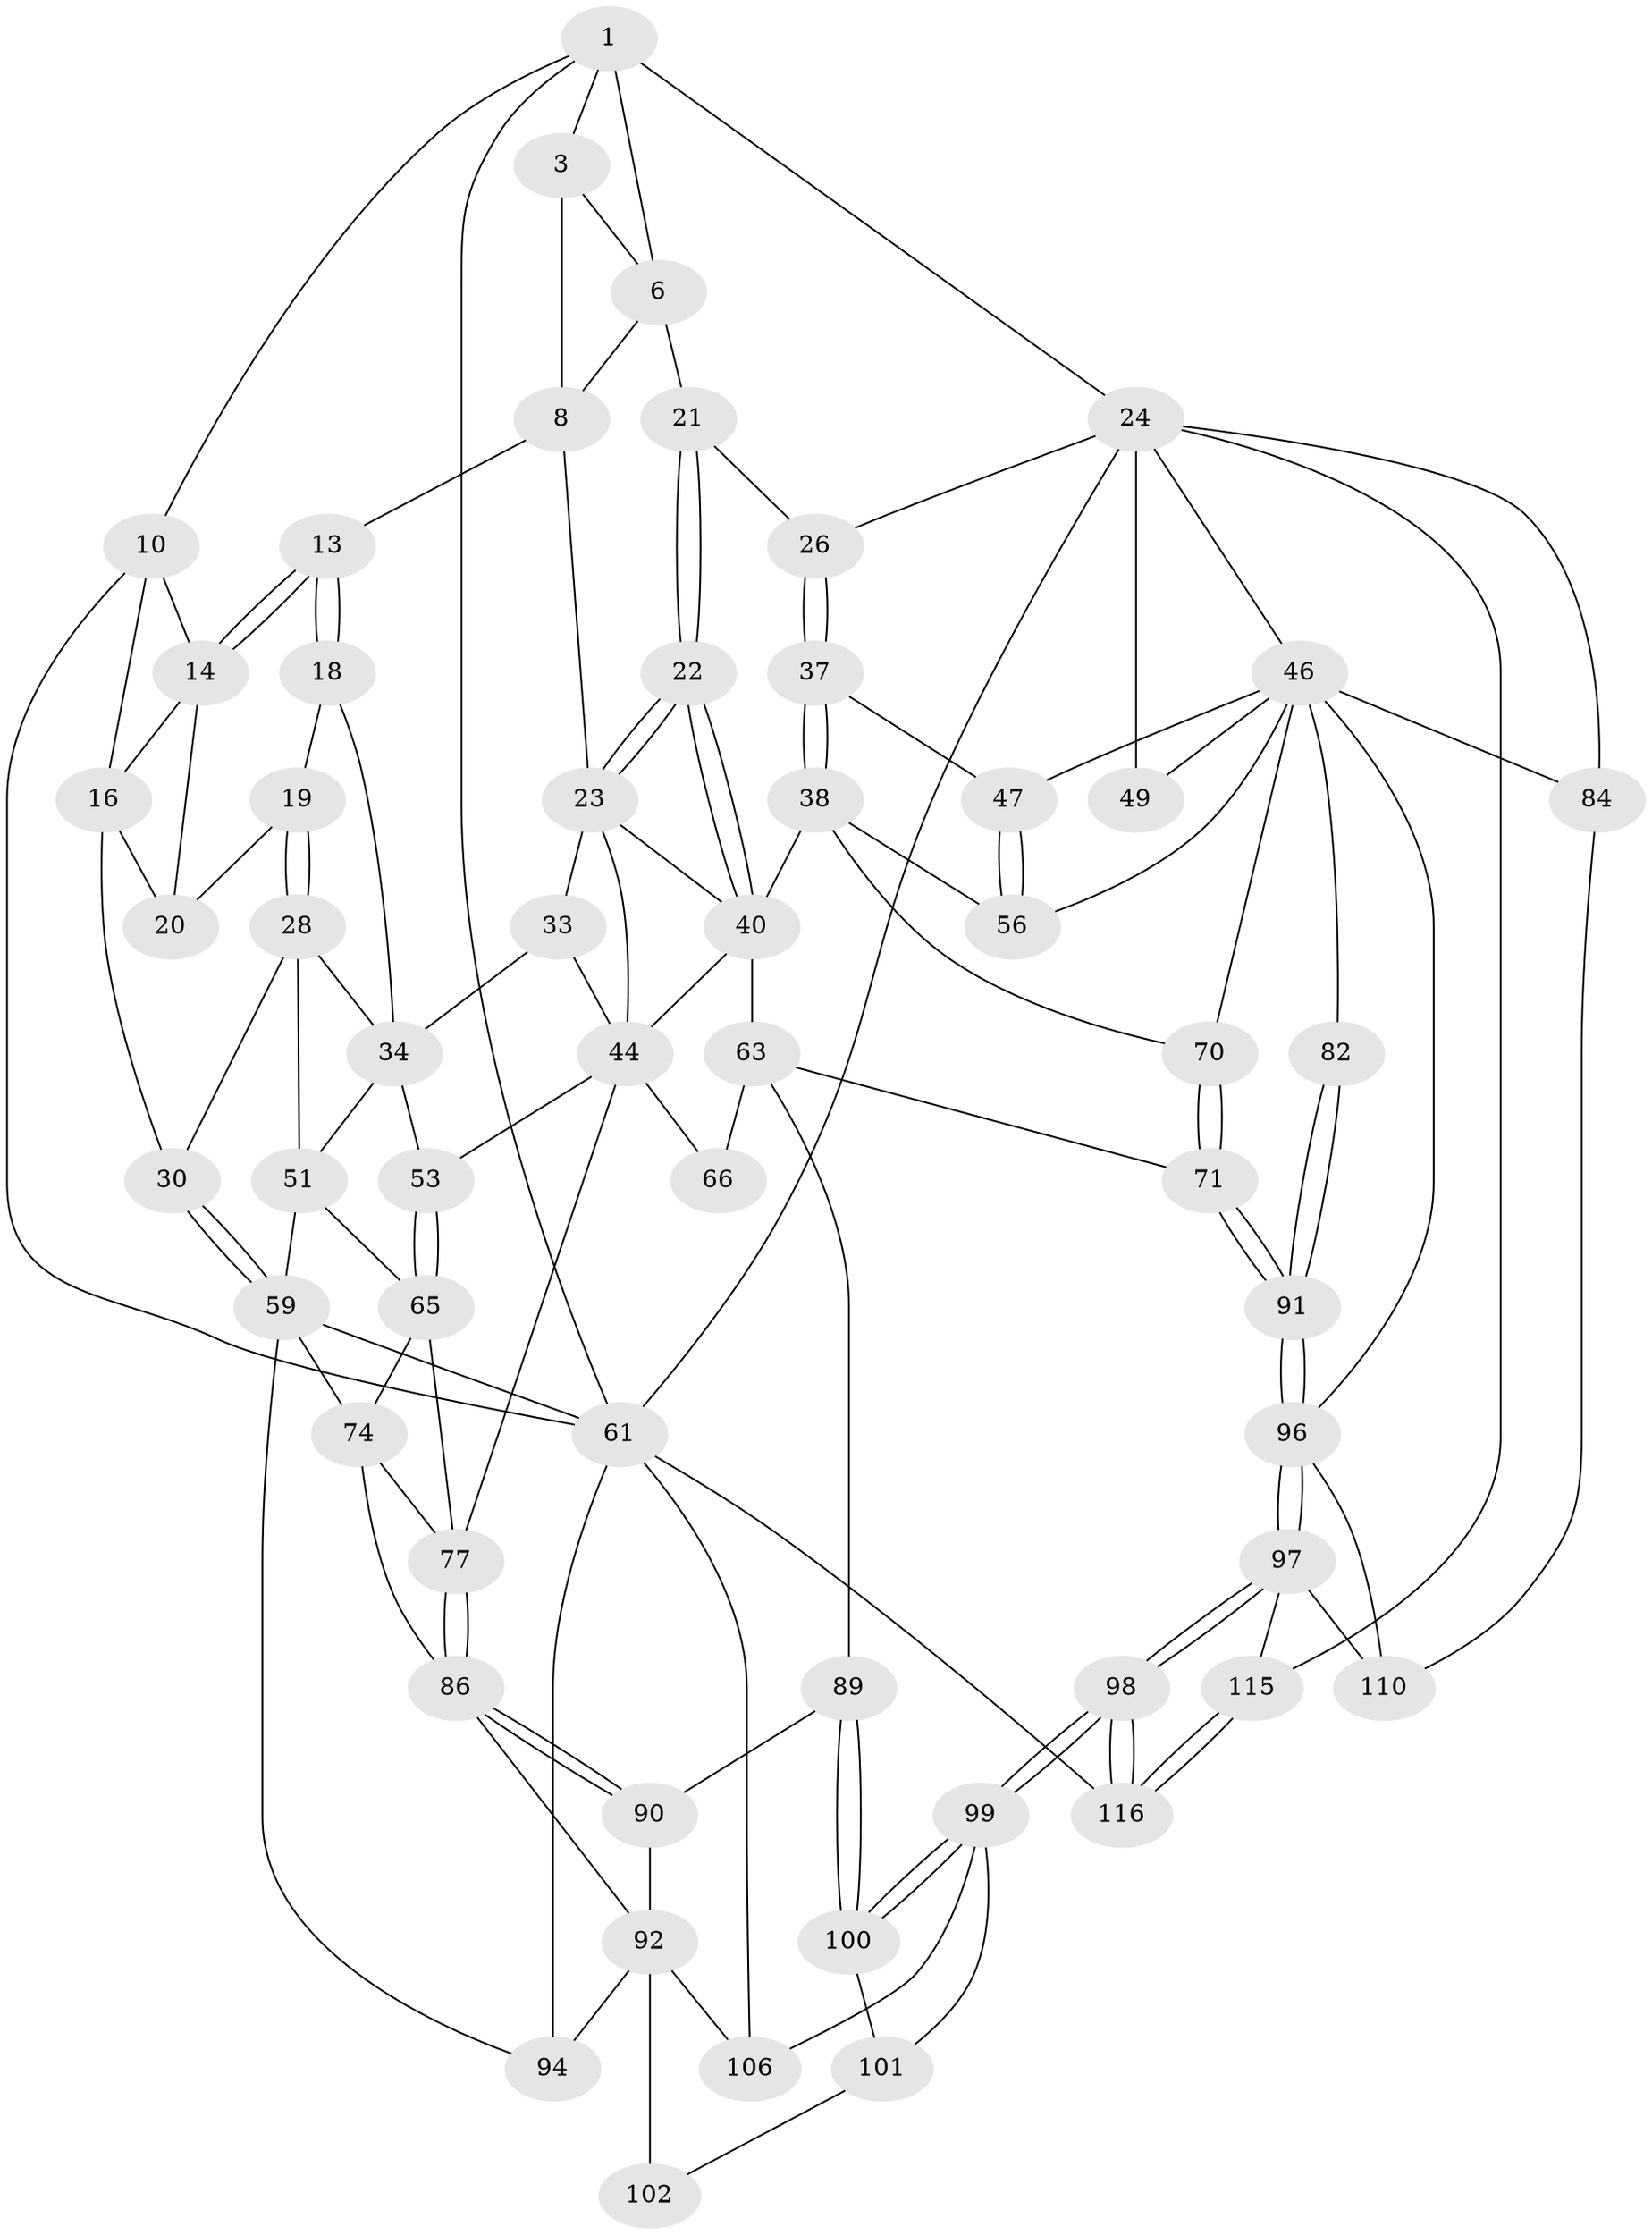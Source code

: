 // original degree distribution, {3: 0.02586206896551724, 6: 0.20689655172413793, 5: 0.5431034482758621, 4: 0.22413793103448276}
// Generated by graph-tools (version 1.1) at 2025/17/03/09/25 04:17:05]
// undirected, 58 vertices, 131 edges
graph export_dot {
graph [start="1"]
  node [color=gray90,style=filled];
  1 [pos="+0.7964780450366987+0",super="+2+5"];
  3 [pos="+0.29403296847159294+0",super="+4"];
  6 [pos="+0.6011724333572382+0.12851569729044326",super="+7"];
  8 [pos="+0.374384046722185+0.08967627457255875",super="+12+9"];
  10 [pos="+0+0.1328829059104965",super="+11+15"];
  13 [pos="+0.22207608452934463+0.21588362053993654"];
  14 [pos="+0.10397709367467403+0.1556466580274033",super="+17"];
  16 [pos="+0+0.274549503135093",super="+27"];
  18 [pos="+0.19652871986035503+0.25575802680089776"];
  19 [pos="+0.15978193333134305+0.2580855822029047"];
  20 [pos="+0.1567194317939352+0.2559549301297364"];
  21 [pos="+0.5232867707719744+0.22922906660362963"];
  22 [pos="+0.45806671211228955+0.32942252204502537"];
  23 [pos="+0.34653831137557994+0.23355221998237227",super="+31"];
  24 [pos="+0.7917769006493999+0.14379032514253753",super="+25+36"];
  26 [pos="+0.5664122936423157+0.2787762412243659"];
  28 [pos="+0.1254760524076418+0.34675372514874886",super="+29"];
  30 [pos="+0.01687234386075225+0.3310461700586532"];
  33 [pos="+0.24943710137626382+0.3193405544374422"];
  34 [pos="+0.24436554249682313+0.3203131084527539",super="+50+35"];
  37 [pos="+0.5960978100999137+0.36732298535364083"];
  38 [pos="+0.5790173489242634+0.4228226330936884",super="+62+39"];
  40 [pos="+0.45664772059408376+0.34104609351103665",super="+41"];
  44 [pos="+0.32108793822022674+0.4314806185527065",super="+52+45"];
  46 [pos="+0.804305940222785+0.23145183009028503",super="+48"];
  47 [pos="+0.7797133734194132+0.28139163579703047"];
  49 [pos="+1+0.3884912873489795"];
  51 [pos="+0.12994028610613978+0.36473143855872553",super="+58"];
  53 [pos="+0.22145534482015614+0.4839979771187564"];
  56 [pos="+0.7759819513967375+0.3836482387585309"];
  59 [pos="+0.06490514463302163+0.47873287561150674",super="+60"];
  61 [pos="+0+0.6520130950183488",super="+79"];
  63 [pos="+0.48058250297384636+0.4679361525615202",super="+68+64"];
  65 [pos="+0.19160261662060799+0.5072964587498818",super="+73"];
  66 [pos="+0.4347376886696558+0.4906474055393238",super="+69"];
  70 [pos="+0.6648196759810762+0.5697887741955507"];
  71 [pos="+0.5205428178777021+0.7031135784702325"];
  74 [pos="+0.10121591704896168+0.6666429580162353",super="+88"];
  77 [pos="+0.3048688142667711+0.6394693245581516",super="+78"];
  82 [pos="+0.7921289337758038+0.7026624053542275"];
  84 [pos="+1+0.799397298631526",super="+109"];
  86 [pos="+0.30719164844317054+0.7087036252460625",super="+87"];
  89 [pos="+0.49113674407506186+0.7261630562531903"];
  90 [pos="+0.3999820880621935+0.7655131289923298"];
  91 [pos="+0.6453017771123529+0.8176144044433608"];
  92 [pos="+0.26005862214848346+0.809047302886017",super="+95+93"];
  94 [pos="+0.10015301275822623+0.8199268766671376"];
  96 [pos="+0.6801704303455205+0.9127388720153937",super="+104"];
  97 [pos="+0.6619929624668249+1",super="+112"];
  98 [pos="+0.6248393899807467+1"];
  99 [pos="+0.49483422935660754+0.9500720804566349",super="+108"];
  100 [pos="+0.4737124090398907+0.8557328704990901"];
  101 [pos="+0.3719792359256052+0.8963237324459771"];
  102 [pos="+0.3169556732788066+0.8603454551156389"];
  106 [pos="+0.20079709222183892+1"];
  110 [pos="+0.8701101325445407+0.9534413661599239",super="+111"];
  115 [pos="+0.7958057557761251+1"];
  116 [pos="+0.6233762341105448+1"];
  1 -- 10;
  1 -- 3;
  1 -- 24 [weight=2];
  1 -- 6;
  1 -- 61;
  3 -- 8;
  3 -- 6;
  6 -- 8;
  6 -- 21;
  8 -- 13;
  8 -- 23;
  10 -- 14;
  10 -- 16;
  10 -- 61;
  13 -- 14;
  13 -- 14;
  13 -- 18;
  13 -- 18;
  14 -- 16;
  14 -- 20;
  16 -- 20;
  16 -- 30;
  18 -- 19;
  18 -- 34;
  19 -- 20;
  19 -- 28;
  19 -- 28;
  21 -- 22;
  21 -- 22;
  21 -- 26;
  22 -- 23;
  22 -- 23;
  22 -- 40;
  22 -- 40;
  23 -- 40;
  23 -- 33;
  23 -- 44;
  24 -- 26;
  24 -- 46;
  24 -- 49 [weight=2];
  24 -- 115;
  24 -- 84 [weight=2];
  24 -- 61;
  26 -- 37;
  26 -- 37;
  28 -- 51;
  28 -- 30;
  28 -- 34;
  30 -- 59;
  30 -- 59;
  33 -- 34;
  33 -- 44;
  34 -- 51;
  34 -- 53;
  37 -- 38;
  37 -- 38;
  37 -- 47;
  38 -- 56;
  38 -- 70;
  38 -- 40 [weight=2];
  40 -- 44;
  40 -- 63 [weight=2];
  44 -- 66 [weight=2];
  44 -- 53;
  44 -- 77;
  46 -- 47;
  46 -- 96;
  46 -- 49;
  46 -- 82 [weight=2];
  46 -- 84;
  46 -- 70;
  46 -- 56;
  47 -- 56;
  47 -- 56;
  51 -- 65;
  51 -- 59;
  53 -- 65;
  53 -- 65;
  59 -- 74;
  59 -- 61;
  59 -- 94;
  61 -- 116;
  61 -- 106;
  61 -- 94;
  63 -- 89;
  63 -- 66 [weight=2];
  63 -- 71;
  65 -- 74;
  65 -- 77;
  70 -- 71;
  70 -- 71;
  71 -- 91;
  71 -- 91;
  74 -- 77;
  74 -- 86;
  77 -- 86;
  77 -- 86;
  82 -- 91;
  82 -- 91;
  84 -- 110;
  86 -- 90;
  86 -- 90;
  86 -- 92;
  89 -- 90;
  89 -- 100;
  89 -- 100;
  90 -- 92;
  91 -- 96;
  91 -- 96;
  92 -- 102 [weight=2];
  92 -- 94;
  92 -- 106;
  96 -- 97;
  96 -- 97;
  96 -- 110;
  97 -- 98;
  97 -- 98;
  97 -- 115;
  97 -- 110 [weight=2];
  98 -- 99;
  98 -- 99;
  98 -- 116;
  98 -- 116;
  99 -- 100;
  99 -- 100;
  99 -- 106;
  99 -- 101;
  100 -- 101;
  101 -- 102;
  115 -- 116;
  115 -- 116;
}
